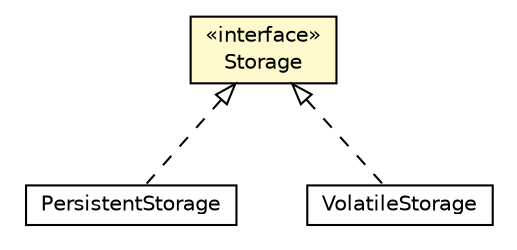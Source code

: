 #!/usr/local/bin/dot
#
# Class diagram 
# Generated by UMLGraph version R5_6-24-gf6e263 (http://www.umlgraph.org/)
#

digraph G {
	edge [fontname="Helvetica",fontsize=10,labelfontname="Helvetica",labelfontsize=10];
	node [fontname="Helvetica",fontsize=10,shape=plaintext];
	nodesep=0.25;
	ranksep=0.5;
	// io.reinert.requestor.PersistentStorage
	c34854 [label=<<table title="io.reinert.requestor.PersistentStorage" border="0" cellborder="1" cellspacing="0" cellpadding="2" port="p" href="./PersistentStorage.html">
		<tr><td><table border="0" cellspacing="0" cellpadding="1">
<tr><td align="center" balign="center"> PersistentStorage </td></tr>
		</table></td></tr>
		</table>>, URL="./PersistentStorage.html", fontname="Helvetica", fontcolor="black", fontsize=10.0];
	// io.reinert.requestor.VolatileStorage
	c34862 [label=<<table title="io.reinert.requestor.VolatileStorage" border="0" cellborder="1" cellspacing="0" cellpadding="2" port="p" href="./VolatileStorage.html">
		<tr><td><table border="0" cellspacing="0" cellpadding="1">
<tr><td align="center" balign="center"> VolatileStorage </td></tr>
		</table></td></tr>
		</table>>, URL="./VolatileStorage.html", fontname="Helvetica", fontcolor="black", fontsize=10.0];
	// io.reinert.requestor.Storage
	c34865 [label=<<table title="io.reinert.requestor.Storage" border="0" cellborder="1" cellspacing="0" cellpadding="2" port="p" bgcolor="lemonChiffon" href="./Storage.html">
		<tr><td><table border="0" cellspacing="0" cellpadding="1">
<tr><td align="center" balign="center"> &#171;interface&#187; </td></tr>
<tr><td align="center" balign="center"> Storage </td></tr>
		</table></td></tr>
		</table>>, URL="./Storage.html", fontname="Helvetica", fontcolor="black", fontsize=10.0];
	//io.reinert.requestor.PersistentStorage implements io.reinert.requestor.Storage
	c34865:p -> c34854:p [dir=back,arrowtail=empty,style=dashed];
	//io.reinert.requestor.VolatileStorage implements io.reinert.requestor.Storage
	c34865:p -> c34862:p [dir=back,arrowtail=empty,style=dashed];
}

